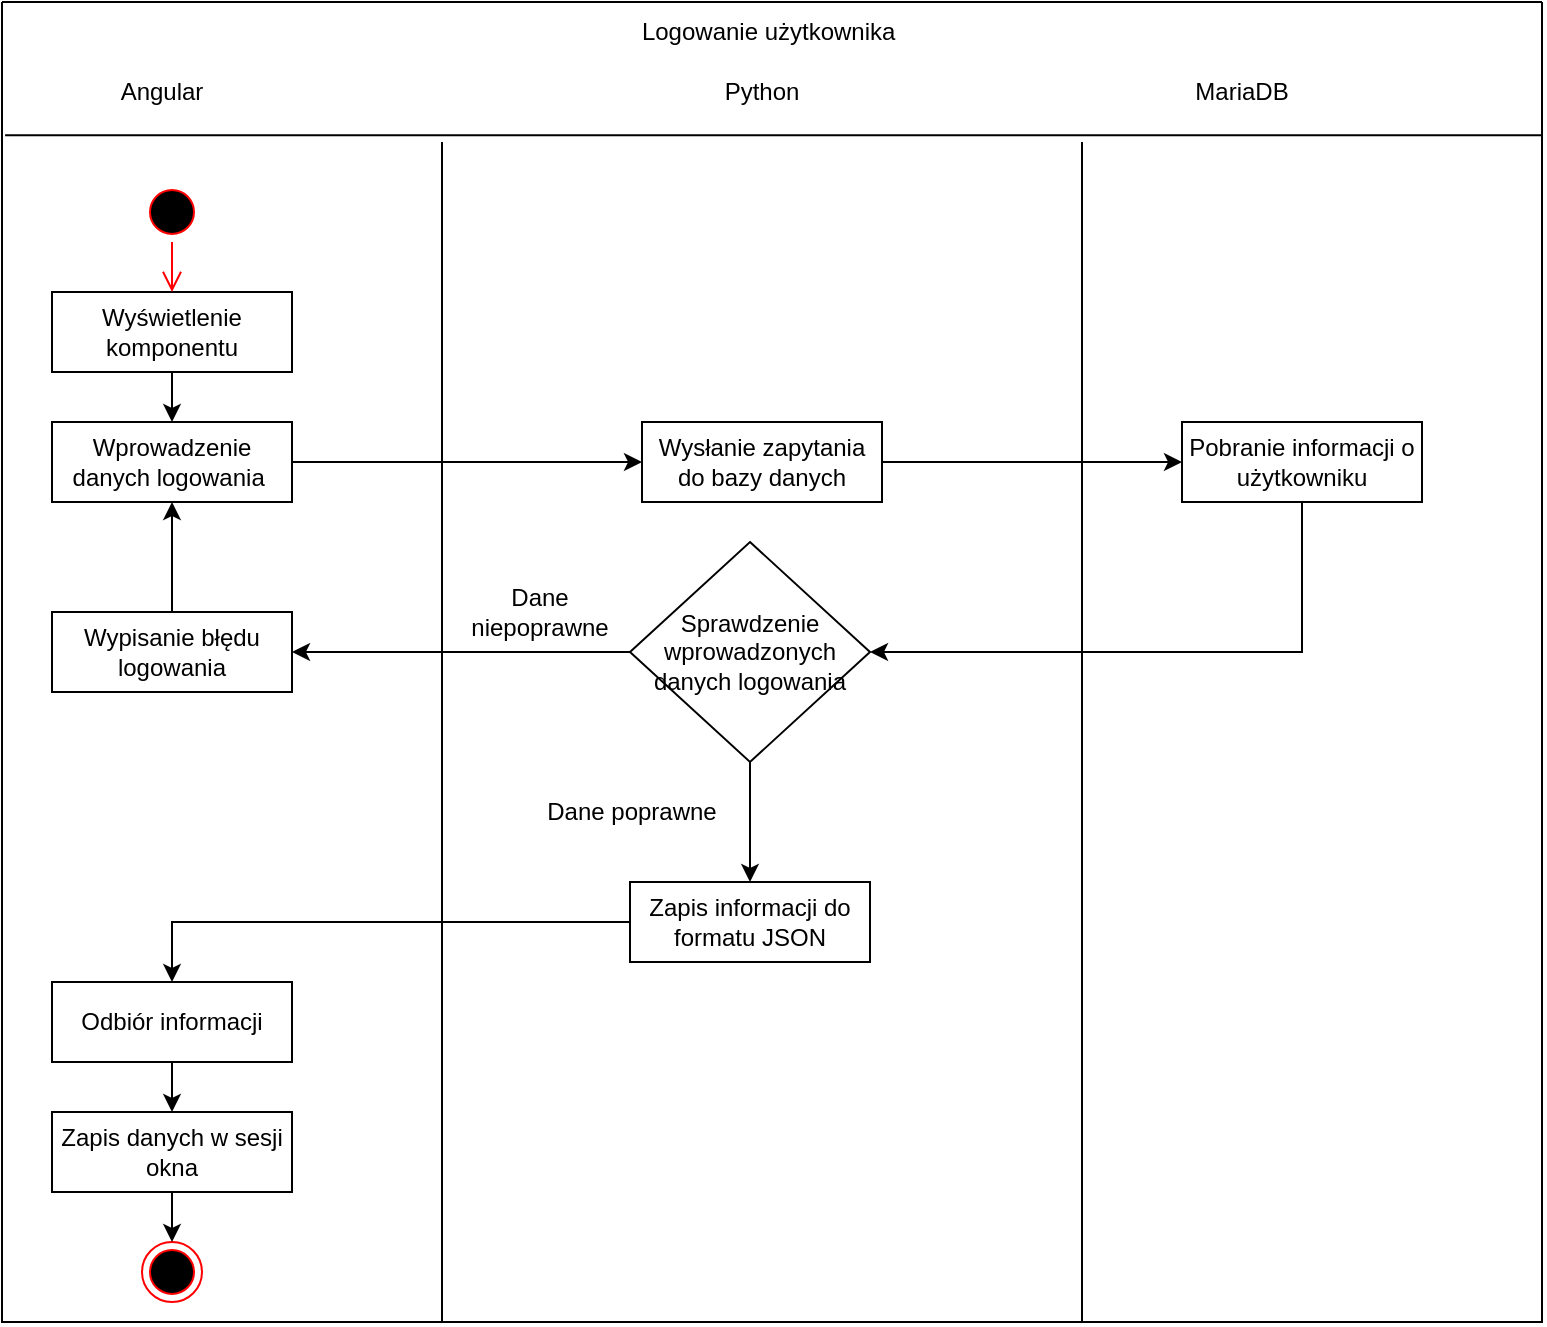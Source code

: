 <mxfile version="15.9.1" type="device"><diagram id="DDPUt-vewPU0iv0nvfQp" name="Page-1"><mxGraphModel dx="952" dy="527" grid="1" gridSize="10" guides="1" tooltips="1" connect="1" arrows="1" fold="1" page="1" pageScale="1" pageWidth="827" pageHeight="1169" math="0" shadow="0"><root><mxCell id="0"/><mxCell id="1" parent="0"/><mxCell id="7GhZQHWtMF1BPVDFi8QY-11" value="" style="swimlane;startSize=0;" vertex="1" parent="1"><mxGeometry x="40" y="10" width="770" height="660" as="geometry"/></mxCell><mxCell id="7GhZQHWtMF1BPVDFi8QY-13" value="Angular" style="text;html=1;strokeColor=none;fillColor=none;align=center;verticalAlign=middle;whiteSpace=wrap;rounded=0;" vertex="1" parent="7GhZQHWtMF1BPVDFi8QY-11"><mxGeometry x="50" y="30" width="60" height="30" as="geometry"/></mxCell><mxCell id="7GhZQHWtMF1BPVDFi8QY-15" value="Python" style="text;html=1;strokeColor=none;fillColor=none;align=center;verticalAlign=middle;whiteSpace=wrap;rounded=0;" vertex="1" parent="7GhZQHWtMF1BPVDFi8QY-11"><mxGeometry x="350" y="30" width="60" height="30" as="geometry"/></mxCell><mxCell id="7GhZQHWtMF1BPVDFi8QY-16" value="MariaDB" style="text;html=1;strokeColor=none;fillColor=none;align=center;verticalAlign=middle;whiteSpace=wrap;rounded=0;" vertex="1" parent="7GhZQHWtMF1BPVDFi8QY-11"><mxGeometry x="590" y="30" width="60" height="30" as="geometry"/></mxCell><mxCell id="7GhZQHWtMF1BPVDFi8QY-18" value="Logowanie użytkownika&amp;nbsp;" style="text;html=1;strokeColor=none;fillColor=none;align=center;verticalAlign=middle;whiteSpace=wrap;rounded=0;" vertex="1" parent="7GhZQHWtMF1BPVDFi8QY-11"><mxGeometry x="295" width="180" height="30" as="geometry"/></mxCell><mxCell id="7GhZQHWtMF1BPVDFi8QY-19" value="" style="ellipse;html=1;shape=endState;fillColor=#000000;strokeColor=#ff0000;" vertex="1" parent="7GhZQHWtMF1BPVDFi8QY-11"><mxGeometry x="70" y="620" width="30" height="30" as="geometry"/></mxCell><mxCell id="7GhZQHWtMF1BPVDFi8QY-39" style="edgeStyle=orthogonalEdgeStyle;rounded=0;orthogonalLoop=1;jettySize=auto;html=1;entryX=0.5;entryY=0;entryDx=0;entryDy=0;" edge="1" parent="7GhZQHWtMF1BPVDFi8QY-11" source="7GhZQHWtMF1BPVDFi8QY-20" target="7GhZQHWtMF1BPVDFi8QY-22"><mxGeometry relative="1" as="geometry"/></mxCell><mxCell id="7GhZQHWtMF1BPVDFi8QY-20" value="Wyświetlenie komponentu" style="rounded=0;whiteSpace=wrap;html=1;" vertex="1" parent="7GhZQHWtMF1BPVDFi8QY-11"><mxGeometry x="25" y="145" width="120" height="40" as="geometry"/></mxCell><mxCell id="7GhZQHWtMF1BPVDFi8QY-49" style="edgeStyle=orthogonalEdgeStyle;rounded=0;orthogonalLoop=1;jettySize=auto;html=1;entryX=0;entryY=0.5;entryDx=0;entryDy=0;" edge="1" parent="7GhZQHWtMF1BPVDFi8QY-11" source="7GhZQHWtMF1BPVDFi8QY-22" target="7GhZQHWtMF1BPVDFi8QY-48"><mxGeometry relative="1" as="geometry"/></mxCell><mxCell id="7GhZQHWtMF1BPVDFi8QY-22" value="Wprowadzenie danych logowania&amp;nbsp;" style="rounded=0;whiteSpace=wrap;html=1;" vertex="1" parent="7GhZQHWtMF1BPVDFi8QY-11"><mxGeometry x="25" y="210" width="120" height="40" as="geometry"/></mxCell><mxCell id="7GhZQHWtMF1BPVDFi8QY-43" style="edgeStyle=orthogonalEdgeStyle;rounded=0;orthogonalLoop=1;jettySize=auto;html=1;entryX=0.5;entryY=0;entryDx=0;entryDy=0;" edge="1" parent="7GhZQHWtMF1BPVDFi8QY-11" source="7GhZQHWtMF1BPVDFi8QY-24" target="7GhZQHWtMF1BPVDFi8QY-34"><mxGeometry relative="1" as="geometry"/></mxCell><mxCell id="7GhZQHWtMF1BPVDFi8QY-46" style="edgeStyle=orthogonalEdgeStyle;rounded=0;orthogonalLoop=1;jettySize=auto;html=1;entryX=1;entryY=0.5;entryDx=0;entryDy=0;" edge="1" parent="7GhZQHWtMF1BPVDFi8QY-11" source="7GhZQHWtMF1BPVDFi8QY-24" target="7GhZQHWtMF1BPVDFi8QY-45"><mxGeometry relative="1" as="geometry"/></mxCell><mxCell id="7GhZQHWtMF1BPVDFi8QY-24" value="Sprawdzenie wprowadzonych danych logowania" style="rhombus;whiteSpace=wrap;html=1;" vertex="1" parent="7GhZQHWtMF1BPVDFi8QY-11"><mxGeometry x="314" y="270" width="120" height="110" as="geometry"/></mxCell><mxCell id="7GhZQHWtMF1BPVDFi8QY-30" value="Dane poprawne" style="text;html=1;strokeColor=none;fillColor=none;align=center;verticalAlign=middle;whiteSpace=wrap;rounded=0;" vertex="1" parent="7GhZQHWtMF1BPVDFi8QY-11"><mxGeometry x="270" y="390" width="90" height="30" as="geometry"/></mxCell><mxCell id="7GhZQHWtMF1BPVDFi8QY-41" style="edgeStyle=orthogonalEdgeStyle;rounded=0;orthogonalLoop=1;jettySize=auto;html=1;entryX=1;entryY=0.5;entryDx=0;entryDy=0;" edge="1" parent="7GhZQHWtMF1BPVDFi8QY-11" source="7GhZQHWtMF1BPVDFi8QY-32" target="7GhZQHWtMF1BPVDFi8QY-24"><mxGeometry relative="1" as="geometry"><Array as="points"><mxPoint x="650" y="325"/></Array></mxGeometry></mxCell><mxCell id="7GhZQHWtMF1BPVDFi8QY-32" value="Pobranie informacji o użytkowniku" style="rounded=0;whiteSpace=wrap;html=1;" vertex="1" parent="7GhZQHWtMF1BPVDFi8QY-11"><mxGeometry x="590" y="210" width="120" height="40" as="geometry"/></mxCell><mxCell id="7GhZQHWtMF1BPVDFi8QY-47" style="edgeStyle=orthogonalEdgeStyle;rounded=0;orthogonalLoop=1;jettySize=auto;html=1;entryX=0.5;entryY=0;entryDx=0;entryDy=0;" edge="1" parent="7GhZQHWtMF1BPVDFi8QY-11" source="7GhZQHWtMF1BPVDFi8QY-34" target="7GhZQHWtMF1BPVDFi8QY-35"><mxGeometry relative="1" as="geometry"/></mxCell><mxCell id="7GhZQHWtMF1BPVDFi8QY-34" value="Zapis informacji do formatu JSON" style="rounded=0;whiteSpace=wrap;html=1;" vertex="1" parent="7GhZQHWtMF1BPVDFi8QY-11"><mxGeometry x="314" y="440" width="120" height="40" as="geometry"/></mxCell><mxCell id="7GhZQHWtMF1BPVDFi8QY-51" style="edgeStyle=orthogonalEdgeStyle;rounded=0;orthogonalLoop=1;jettySize=auto;html=1;" edge="1" parent="7GhZQHWtMF1BPVDFi8QY-11" source="7GhZQHWtMF1BPVDFi8QY-35" target="7GhZQHWtMF1BPVDFi8QY-37"><mxGeometry relative="1" as="geometry"/></mxCell><mxCell id="7GhZQHWtMF1BPVDFi8QY-35" value="Odbiór informacji" style="rounded=0;whiteSpace=wrap;html=1;" vertex="1" parent="7GhZQHWtMF1BPVDFi8QY-11"><mxGeometry x="25" y="490" width="120" height="40" as="geometry"/></mxCell><mxCell id="7GhZQHWtMF1BPVDFi8QY-54" style="edgeStyle=orthogonalEdgeStyle;rounded=0;orthogonalLoop=1;jettySize=auto;html=1;" edge="1" parent="7GhZQHWtMF1BPVDFi8QY-11" source="7GhZQHWtMF1BPVDFi8QY-37" target="7GhZQHWtMF1BPVDFi8QY-19"><mxGeometry relative="1" as="geometry"/></mxCell><mxCell id="7GhZQHWtMF1BPVDFi8QY-37" value="Zapis danych w sesji okna" style="rounded=0;whiteSpace=wrap;html=1;" vertex="1" parent="7GhZQHWtMF1BPVDFi8QY-11"><mxGeometry x="25" y="555" width="120" height="40" as="geometry"/></mxCell><mxCell id="7GhZQHWtMF1BPVDFi8QY-57" style="edgeStyle=orthogonalEdgeStyle;rounded=0;orthogonalLoop=1;jettySize=auto;html=1;entryX=0.5;entryY=1;entryDx=0;entryDy=0;" edge="1" parent="7GhZQHWtMF1BPVDFi8QY-11" source="7GhZQHWtMF1BPVDFi8QY-45" target="7GhZQHWtMF1BPVDFi8QY-22"><mxGeometry relative="1" as="geometry"/></mxCell><mxCell id="7GhZQHWtMF1BPVDFi8QY-45" value="Wypisanie błędu logowania" style="rounded=0;whiteSpace=wrap;html=1;" vertex="1" parent="7GhZQHWtMF1BPVDFi8QY-11"><mxGeometry x="25" y="305" width="120" height="40" as="geometry"/></mxCell><mxCell id="7GhZQHWtMF1BPVDFi8QY-50" style="edgeStyle=orthogonalEdgeStyle;rounded=0;orthogonalLoop=1;jettySize=auto;html=1;entryX=0;entryY=0.5;entryDx=0;entryDy=0;" edge="1" parent="7GhZQHWtMF1BPVDFi8QY-11" source="7GhZQHWtMF1BPVDFi8QY-48" target="7GhZQHWtMF1BPVDFi8QY-32"><mxGeometry relative="1" as="geometry"/></mxCell><mxCell id="7GhZQHWtMF1BPVDFi8QY-48" value="Wysłanie zapytania do bazy danych" style="rounded=0;whiteSpace=wrap;html=1;" vertex="1" parent="7GhZQHWtMF1BPVDFi8QY-11"><mxGeometry x="320" y="210" width="120" height="40" as="geometry"/></mxCell><mxCell id="7GhZQHWtMF1BPVDFi8QY-52" value="" style="ellipse;html=1;shape=startState;fillColor=#000000;strokeColor=#ff0000;" vertex="1" parent="7GhZQHWtMF1BPVDFi8QY-11"><mxGeometry x="70" y="90" width="30" height="30" as="geometry"/></mxCell><mxCell id="7GhZQHWtMF1BPVDFi8QY-53" value="" style="edgeStyle=orthogonalEdgeStyle;html=1;verticalAlign=bottom;endArrow=open;endSize=8;strokeColor=#ff0000;rounded=0;entryX=0.5;entryY=0;entryDx=0;entryDy=0;" edge="1" source="7GhZQHWtMF1BPVDFi8QY-52" parent="7GhZQHWtMF1BPVDFi8QY-11" target="7GhZQHWtMF1BPVDFi8QY-20"><mxGeometry relative="1" as="geometry"><mxPoint x="215" y="175" as="targetPoint"/></mxGeometry></mxCell><mxCell id="7GhZQHWtMF1BPVDFi8QY-56" value="" style="endArrow=none;html=1;rounded=0;" edge="1" parent="7GhZQHWtMF1BPVDFi8QY-11"><mxGeometry width="50" height="50" relative="1" as="geometry"><mxPoint x="540" y="660" as="sourcePoint"/><mxPoint x="540" y="70" as="targetPoint"/></mxGeometry></mxCell><mxCell id="7GhZQHWtMF1BPVDFi8QY-58" value="Dane niepoprawne" style="text;html=1;strokeColor=none;fillColor=none;align=center;verticalAlign=middle;whiteSpace=wrap;rounded=0;" vertex="1" parent="7GhZQHWtMF1BPVDFi8QY-11"><mxGeometry x="224" y="290" width="90" height="30" as="geometry"/></mxCell><mxCell id="7GhZQHWtMF1BPVDFi8QY-12" value="" style="endArrow=none;html=1;rounded=0;exitX=0.002;exitY=0.101;exitDx=0;exitDy=0;exitPerimeter=0;entryX=1;entryY=0.101;entryDx=0;entryDy=0;entryPerimeter=0;" edge="1" parent="1" source="7GhZQHWtMF1BPVDFi8QY-11" target="7GhZQHWtMF1BPVDFi8QY-11"><mxGeometry width="50" height="50" relative="1" as="geometry"><mxPoint x="280" y="240" as="sourcePoint"/><mxPoint x="330" y="190" as="targetPoint"/></mxGeometry></mxCell><mxCell id="7GhZQHWtMF1BPVDFi8QY-55" value="" style="endArrow=none;html=1;rounded=0;" edge="1" parent="1"><mxGeometry width="50" height="50" relative="1" as="geometry"><mxPoint x="260" y="670" as="sourcePoint"/><mxPoint x="260" y="80" as="targetPoint"/></mxGeometry></mxCell></root></mxGraphModel></diagram></mxfile>